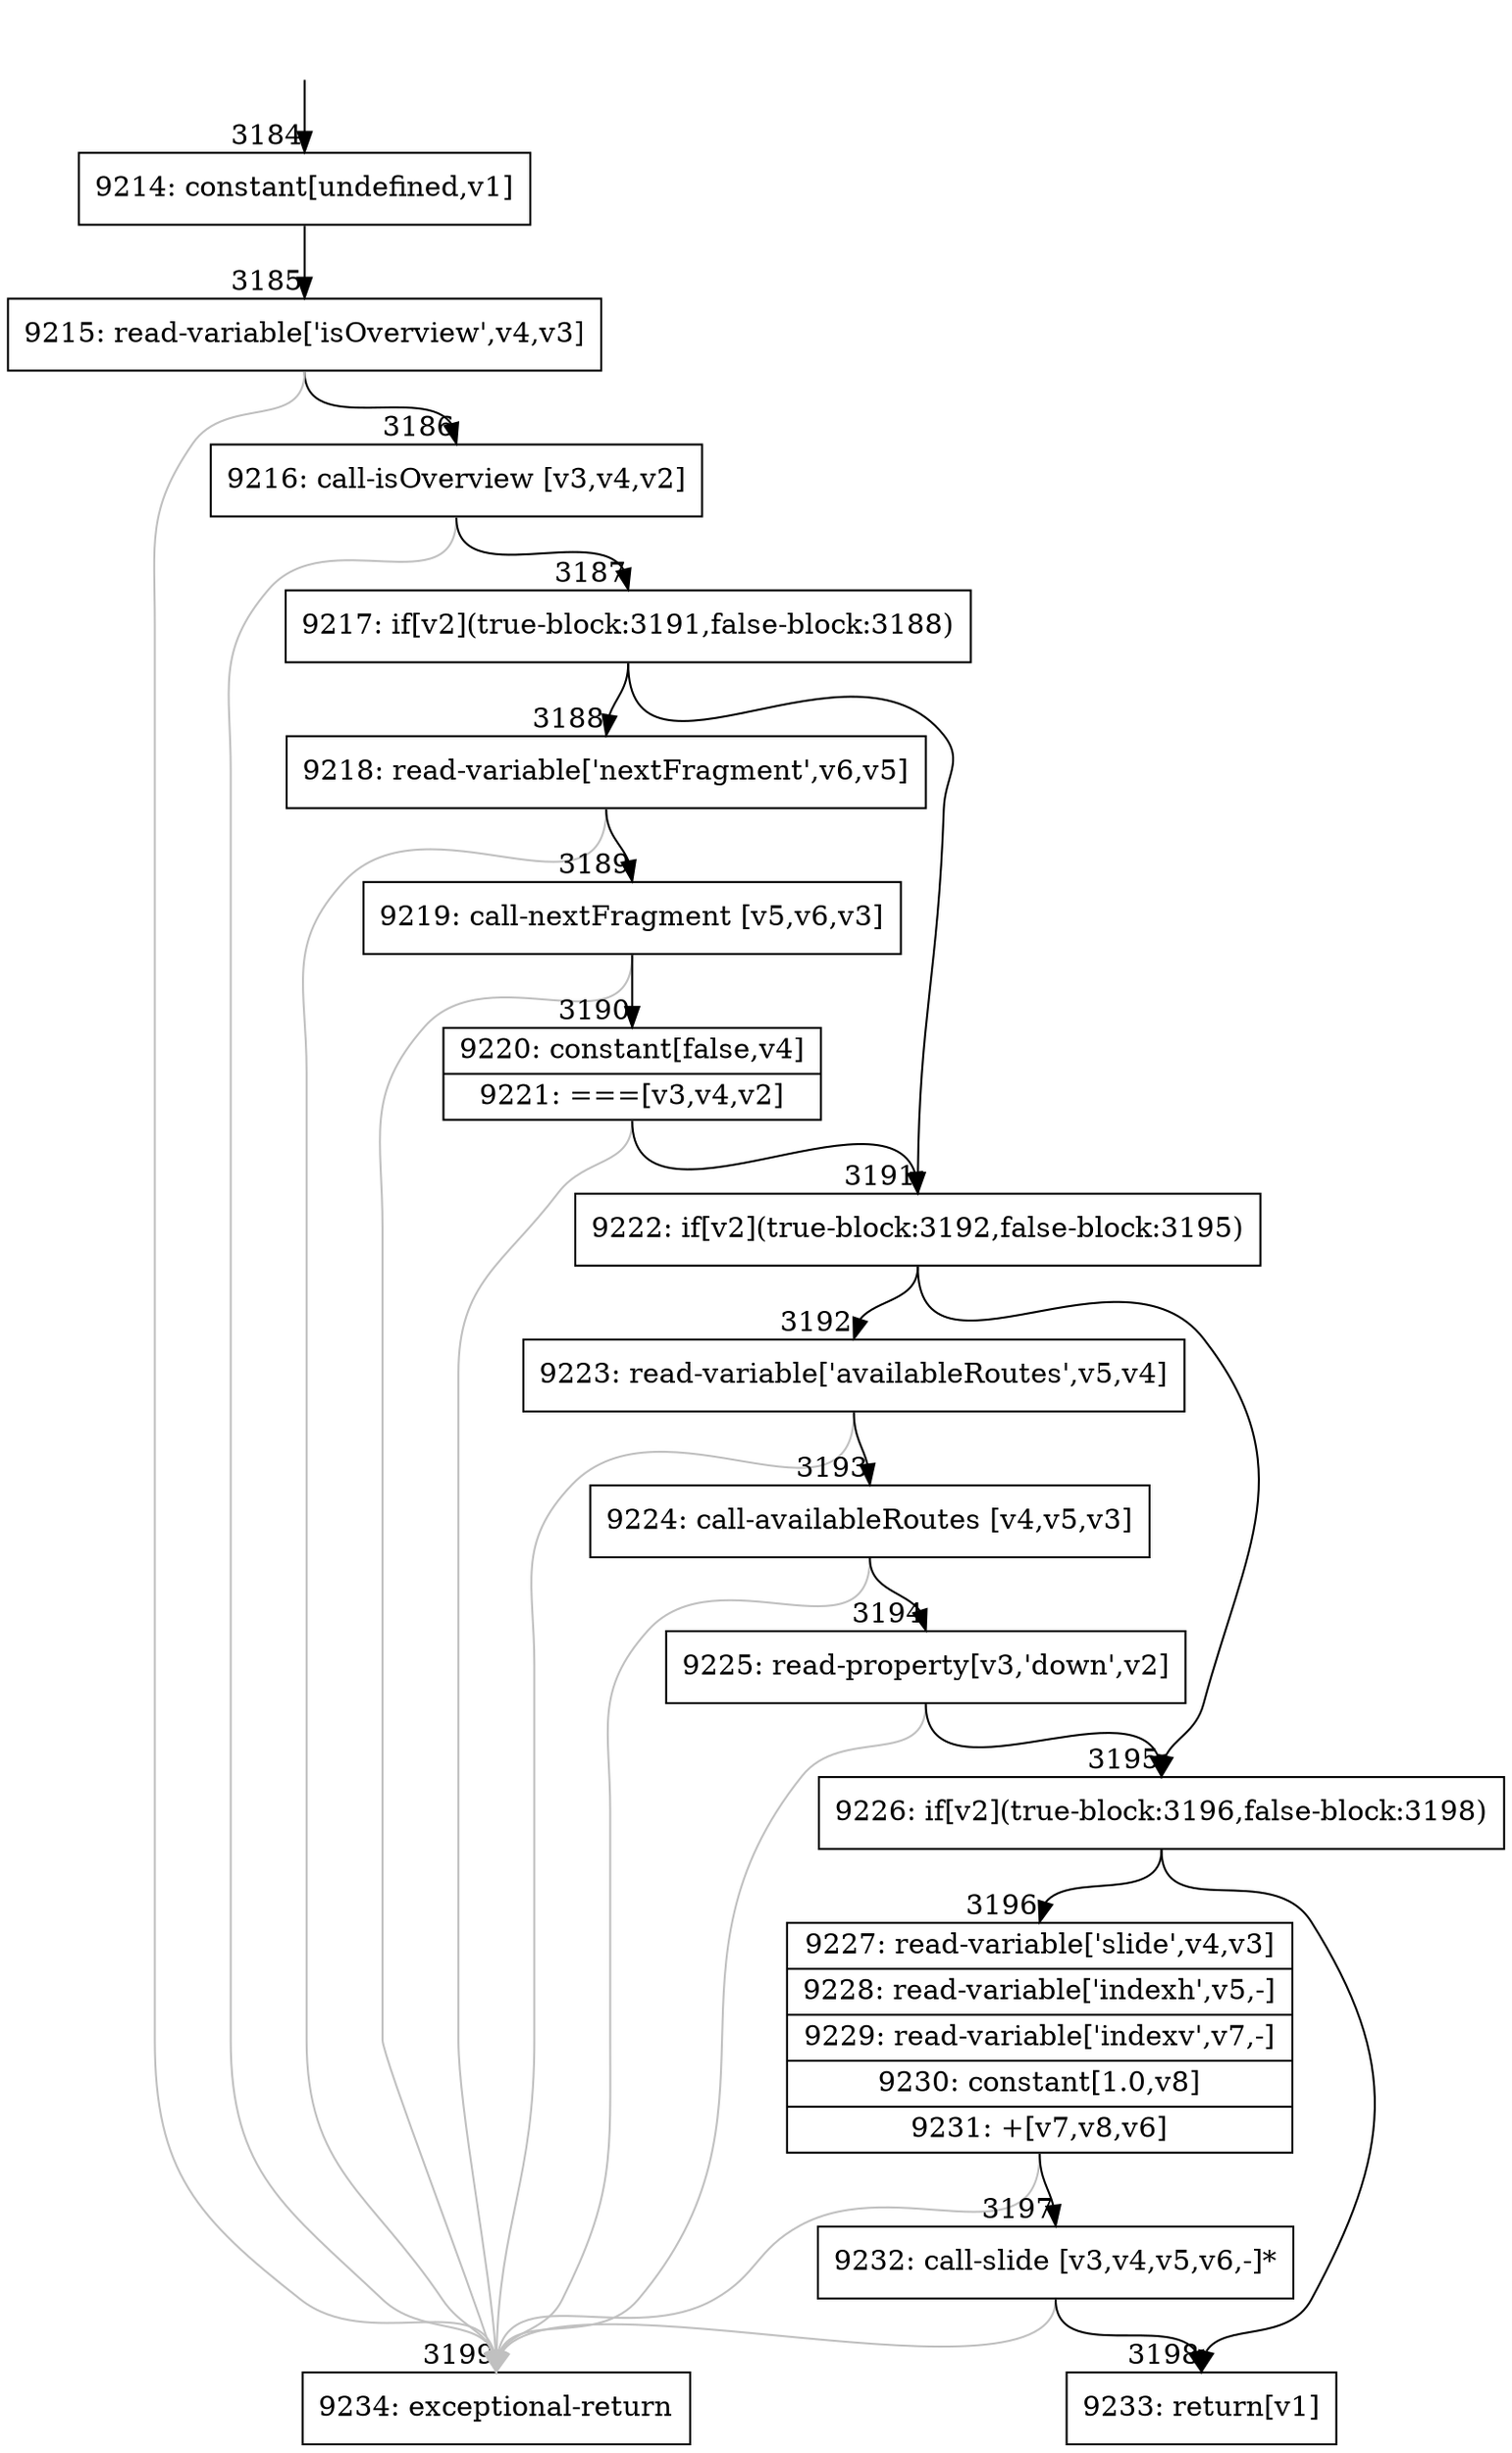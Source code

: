 digraph {
rankdir="TD"
BB_entry190[shape=none,label=""];
BB_entry190 -> BB3184 [tailport=s, headport=n, headlabel="    3184"]
BB3184 [shape=record label="{9214: constant[undefined,v1]}" ] 
BB3184 -> BB3185 [tailport=s, headport=n, headlabel="      3185"]
BB3185 [shape=record label="{9215: read-variable['isOverview',v4,v3]}" ] 
BB3185 -> BB3186 [tailport=s, headport=n, headlabel="      3186"]
BB3185 -> BB3199 [tailport=s, headport=n, color=gray, headlabel="      3199"]
BB3186 [shape=record label="{9216: call-isOverview [v3,v4,v2]}" ] 
BB3186 -> BB3187 [tailport=s, headport=n, headlabel="      3187"]
BB3186 -> BB3199 [tailport=s, headport=n, color=gray]
BB3187 [shape=record label="{9217: if[v2](true-block:3191,false-block:3188)}" ] 
BB3187 -> BB3191 [tailport=s, headport=n, headlabel="      3191"]
BB3187 -> BB3188 [tailport=s, headport=n, headlabel="      3188"]
BB3188 [shape=record label="{9218: read-variable['nextFragment',v6,v5]}" ] 
BB3188 -> BB3189 [tailport=s, headport=n, headlabel="      3189"]
BB3188 -> BB3199 [tailport=s, headport=n, color=gray]
BB3189 [shape=record label="{9219: call-nextFragment [v5,v6,v3]}" ] 
BB3189 -> BB3190 [tailport=s, headport=n, headlabel="      3190"]
BB3189 -> BB3199 [tailport=s, headport=n, color=gray]
BB3190 [shape=record label="{9220: constant[false,v4]|9221: ===[v3,v4,v2]}" ] 
BB3190 -> BB3191 [tailport=s, headport=n]
BB3190 -> BB3199 [tailport=s, headport=n, color=gray]
BB3191 [shape=record label="{9222: if[v2](true-block:3192,false-block:3195)}" ] 
BB3191 -> BB3195 [tailport=s, headport=n, headlabel="      3195"]
BB3191 -> BB3192 [tailport=s, headport=n, headlabel="      3192"]
BB3192 [shape=record label="{9223: read-variable['availableRoutes',v5,v4]}" ] 
BB3192 -> BB3193 [tailport=s, headport=n, headlabel="      3193"]
BB3192 -> BB3199 [tailport=s, headport=n, color=gray]
BB3193 [shape=record label="{9224: call-availableRoutes [v4,v5,v3]}" ] 
BB3193 -> BB3194 [tailport=s, headport=n, headlabel="      3194"]
BB3193 -> BB3199 [tailport=s, headport=n, color=gray]
BB3194 [shape=record label="{9225: read-property[v3,'down',v2]}" ] 
BB3194 -> BB3195 [tailport=s, headport=n]
BB3194 -> BB3199 [tailport=s, headport=n, color=gray]
BB3195 [shape=record label="{9226: if[v2](true-block:3196,false-block:3198)}" ] 
BB3195 -> BB3196 [tailport=s, headport=n, headlabel="      3196"]
BB3195 -> BB3198 [tailport=s, headport=n, headlabel="      3198"]
BB3196 [shape=record label="{9227: read-variable['slide',v4,v3]|9228: read-variable['indexh',v5,-]|9229: read-variable['indexv',v7,-]|9230: constant[1.0,v8]|9231: +[v7,v8,v6]}" ] 
BB3196 -> BB3197 [tailport=s, headport=n, headlabel="      3197"]
BB3196 -> BB3199 [tailport=s, headport=n, color=gray]
BB3197 [shape=record label="{9232: call-slide [v3,v4,v5,v6,-]*}" ] 
BB3197 -> BB3198 [tailport=s, headport=n]
BB3197 -> BB3199 [tailport=s, headport=n, color=gray]
BB3198 [shape=record label="{9233: return[v1]}" ] 
BB3199 [shape=record label="{9234: exceptional-return}" ] 
//#$~ 3645
}
